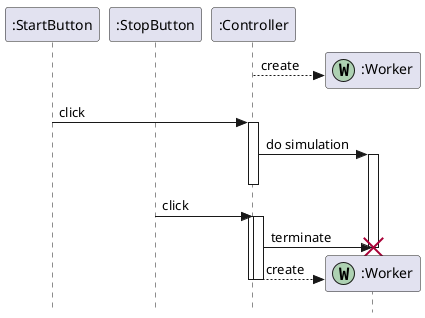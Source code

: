 @startuml WorkerMessaging
skinparam Style strictuml
participant start as ":StartButton"
participant stop as ":StopButton"
participant controller as ":Controller" 
participant worker as ":Worker" <<(W,#ADD1B2)>>
autoactivate on

create worker
controller --> worker : create
start -> controller : click
controller -> worker : do simulation
deactivate controller
stop -> controller : click
activate controller
controller -> worker !! : terminate
create worker
controller --> worker : create

@enduml